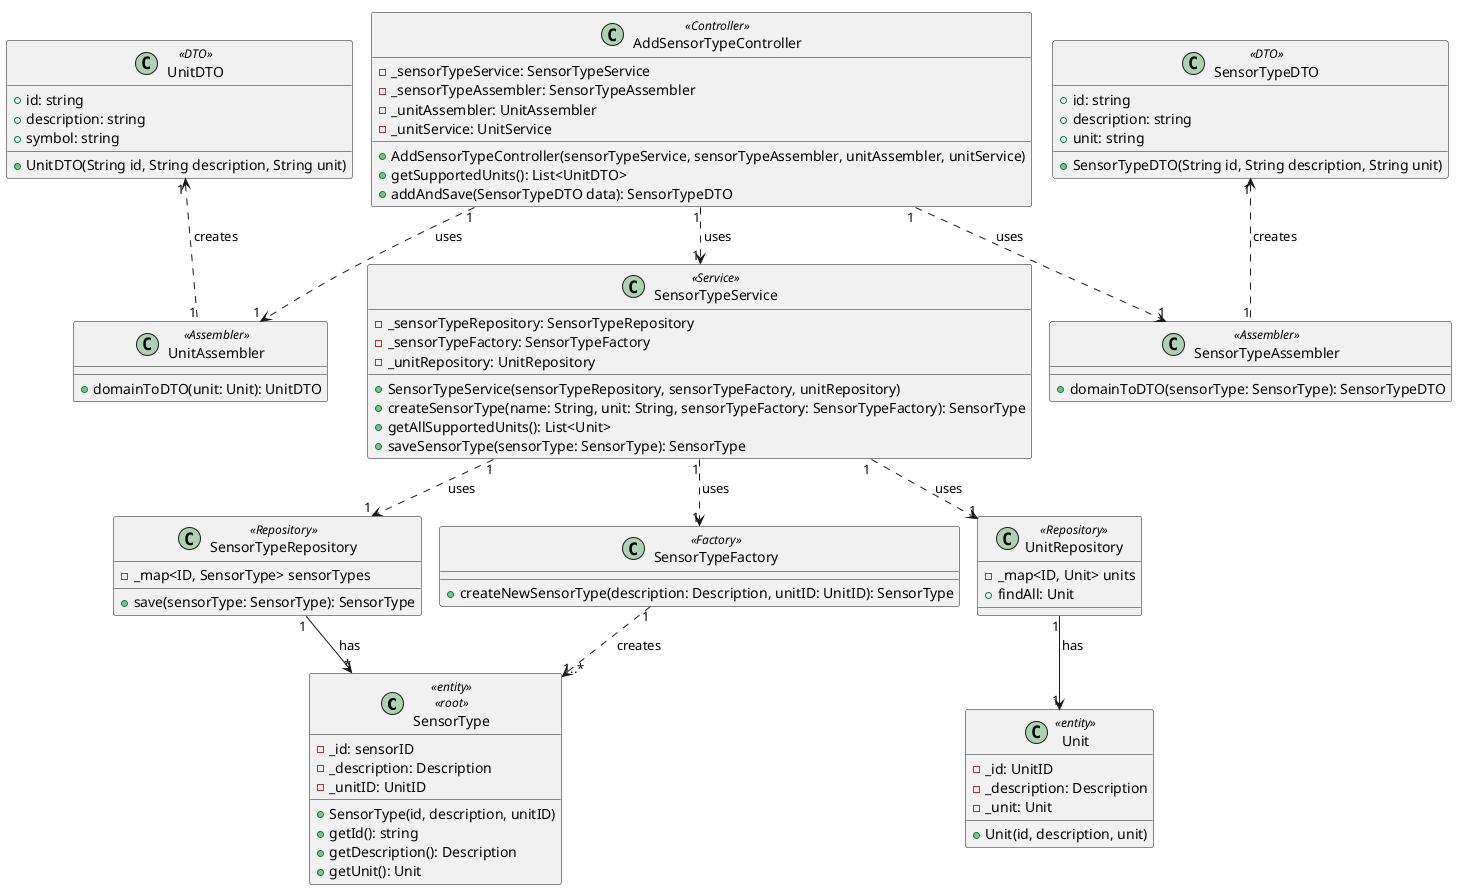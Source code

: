 @startuml
!pragma layout smetana

class SensorType<<entity>> <<root>> {
  - _id: sensorID
  - _description: Description
  - _unitID: UnitID
  + SensorType(id, description, unitID)
  + getId(): string
  + getDescription(): Description
  + getUnit(): Unit
  }

class SensorTypeFactory<<Factory>> {
  + createNewSensorType(description: Description, unitID: UnitID): SensorType
  }

class SensorTypeRepository<<Repository>> {
  - _map<ID, SensorType> sensorTypes
  + save(sensorType: SensorType): SensorType
  }
class SensorTypeService<<Service>> {
    - _sensorTypeRepository: SensorTypeRepository
    - _sensorTypeFactory: SensorTypeFactory
    - _unitRepository: UnitRepository
  + SensorTypeService(sensorTypeRepository, sensorTypeFactory, unitRepository)
  + createSensorType(name: String, unit: String, sensorTypeFactory: SensorTypeFactory): SensorType
  + getAllSupportedUnits(): List<Unit>
  + saveSensorType(sensorType: SensorType): SensorType
  }
  class UnitRepository<<Repository>> {
    - _map<ID, Unit> units
    + findAll: Unit
    }
class Unit<<entity>> {
  - _id: UnitID
  - _description: Description
  - _unit: Unit
  + Unit(id, description, unit)
  }
class AddSensorTypeController<<Controller>> {
  - _sensorTypeService: SensorTypeService
  - _sensorTypeAssembler: SensorTypeAssembler
  - _unitAssembler: UnitAssembler
  - _unitService: UnitService
  + AddSensorTypeController(sensorTypeService, sensorTypeAssembler, unitAssembler, unitService)
  + getSupportedUnits(): List<UnitDTO>
  + addAndSave(SensorTypeDTO data): SensorTypeDTO
  }
class SensorTypeDTO<<DTO>> {
+ id: string
+ description: string
+ unit: string
+ SensorTypeDTO(String id, String description, String unit)
}
class SensorTypeAssembler<<Assembler>> {
  + domainToDTO(sensorType: SensorType): SensorTypeDTO
  }
class UnitAssembler<<Assembler>> {
  + domainToDTO(unit: Unit): UnitDTO
  }
class UnitDTO<<DTO>> {
  + id: string
  + description: string
  + symbol: string
  + UnitDTO(String id, String description, String unit)
  }




SensorTypeRepository"1" -down-> "*"SensorType: has
SensorTypeService"1" .down.> "1"SensorTypeFactory: uses
SensorTypeService"1" .down.> "1"SensorTypeRepository: uses
SensorTypeService"1" .down-> "1"UnitRepository: uses
UnitRepository"1" -down-> "1"Unit: has
SensorTypeFactory"1" .down.> "1..*"SensorType: creates
AddSensorTypeController"1" .down.> "1"SensorTypeService: uses
AddSensorTypeController"1" .down.> "1"SensorTypeAssembler: uses
SensorTypeAssembler"1" .up.> "1"SensorTypeDTO: creates
AddSensorTypeController"1" .down.> "1"UnitAssembler: uses
UnitAssembler"1" .up.> "1"UnitDTO: creates




@enduml